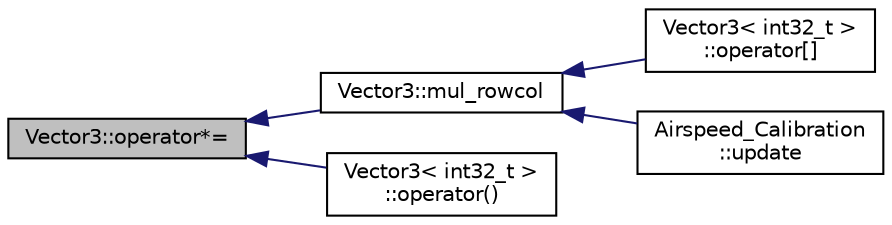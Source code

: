 digraph "Vector3::operator*="
{
 // INTERACTIVE_SVG=YES
  edge [fontname="Helvetica",fontsize="10",labelfontname="Helvetica",labelfontsize="10"];
  node [fontname="Helvetica",fontsize="10",shape=record];
  rankdir="LR";
  Node1 [label="Vector3::operator*=",height=0.2,width=0.4,color="black", fillcolor="grey75", style="filled", fontcolor="black"];
  Node1 -> Node2 [dir="back",color="midnightblue",fontsize="10",style="solid",fontname="Helvetica"];
  Node2 [label="Vector3::mul_rowcol",height=0.2,width=0.4,color="black", fillcolor="white", style="filled",URL="$classVector3.html#a8f5129ceffea6ebb57ab7adda9f1a960"];
  Node2 -> Node3 [dir="back",color="midnightblue",fontsize="10",style="solid",fontname="Helvetica"];
  Node3 [label="Vector3\< int32_t \>\l::operator[]",height=0.2,width=0.4,color="black", fillcolor="white", style="filled",URL="$classVector3.html#a9de01930156f8119da18272d2cc286ed"];
  Node2 -> Node4 [dir="back",color="midnightblue",fontsize="10",style="solid",fontname="Helvetica"];
  Node4 [label="Airspeed_Calibration\l::update",height=0.2,width=0.4,color="black", fillcolor="white", style="filled",URL="$classAirspeed__Calibration.html#ae7ea9ef4f29f3a6f5f3d52128f7e9eae"];
  Node1 -> Node5 [dir="back",color="midnightblue",fontsize="10",style="solid",fontname="Helvetica"];
  Node5 [label="Vector3\< int32_t \>\l::operator()",height=0.2,width=0.4,color="black", fillcolor="white", style="filled",URL="$classVector3.html#a593cdfdbdd00afcd740bc779cc6d9c73"];
}

